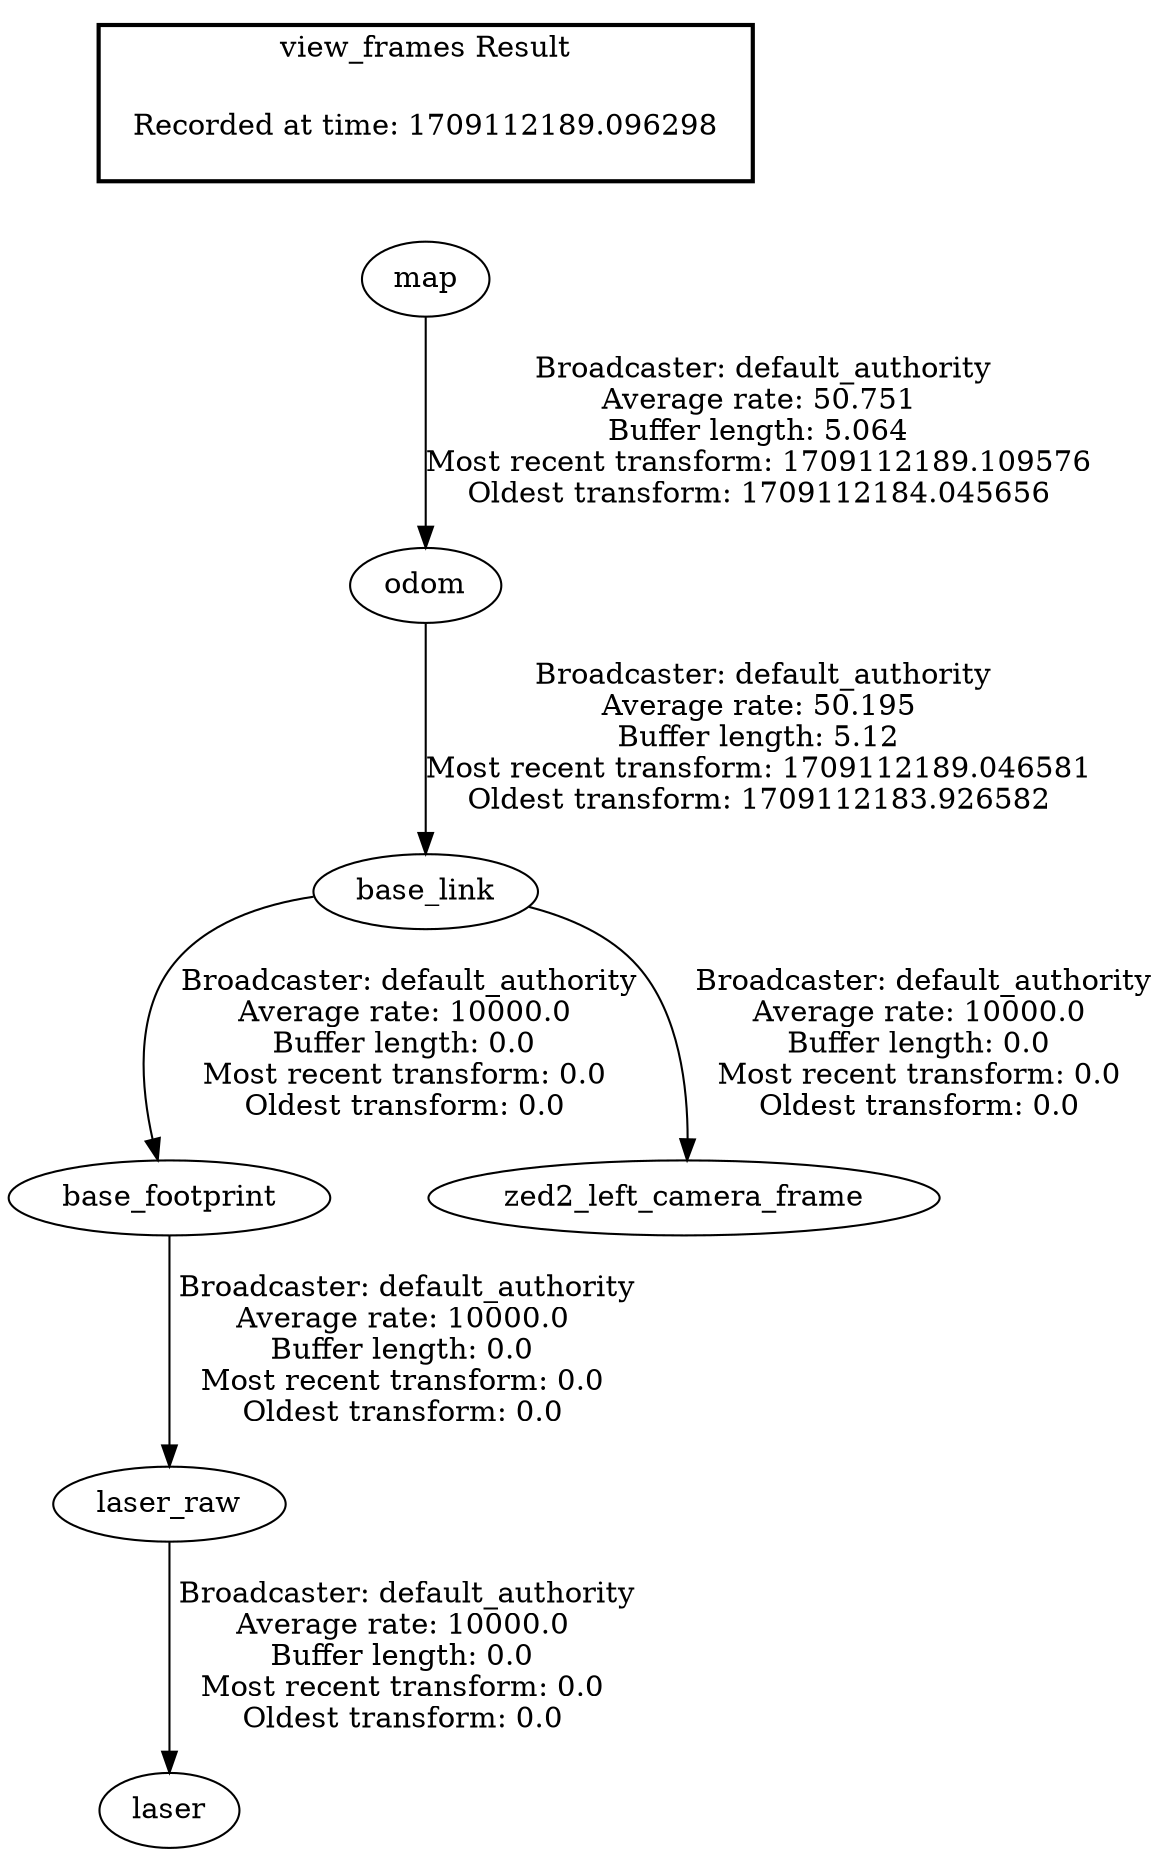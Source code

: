 digraph G {
"odom" -> "base_link"[label=" Broadcaster: default_authority\nAverage rate: 50.195\nBuffer length: 5.12\nMost recent transform: 1709112189.046581\nOldest transform: 1709112183.926582\n"];
"map" -> "odom"[label=" Broadcaster: default_authority\nAverage rate: 50.751\nBuffer length: 5.064\nMost recent transform: 1709112189.109576\nOldest transform: 1709112184.045656\n"];
"laser_raw" -> "laser"[label=" Broadcaster: default_authority\nAverage rate: 10000.0\nBuffer length: 0.0\nMost recent transform: 0.0\nOldest transform: 0.0\n"];
"base_footprint" -> "laser_raw"[label=" Broadcaster: default_authority\nAverage rate: 10000.0\nBuffer length: 0.0\nMost recent transform: 0.0\nOldest transform: 0.0\n"];
"base_link" -> "base_footprint"[label=" Broadcaster: default_authority\nAverage rate: 10000.0\nBuffer length: 0.0\nMost recent transform: 0.0\nOldest transform: 0.0\n"];
"base_link" -> "zed2_left_camera_frame"[label=" Broadcaster: default_authority\nAverage rate: 10000.0\nBuffer length: 0.0\nMost recent transform: 0.0\nOldest transform: 0.0\n"];
edge [style=invis];
 subgraph cluster_legend { style=bold; color=black; label ="view_frames Result";
"Recorded at time: 1709112189.096298"[ shape=plaintext ] ;
}->"map";
}